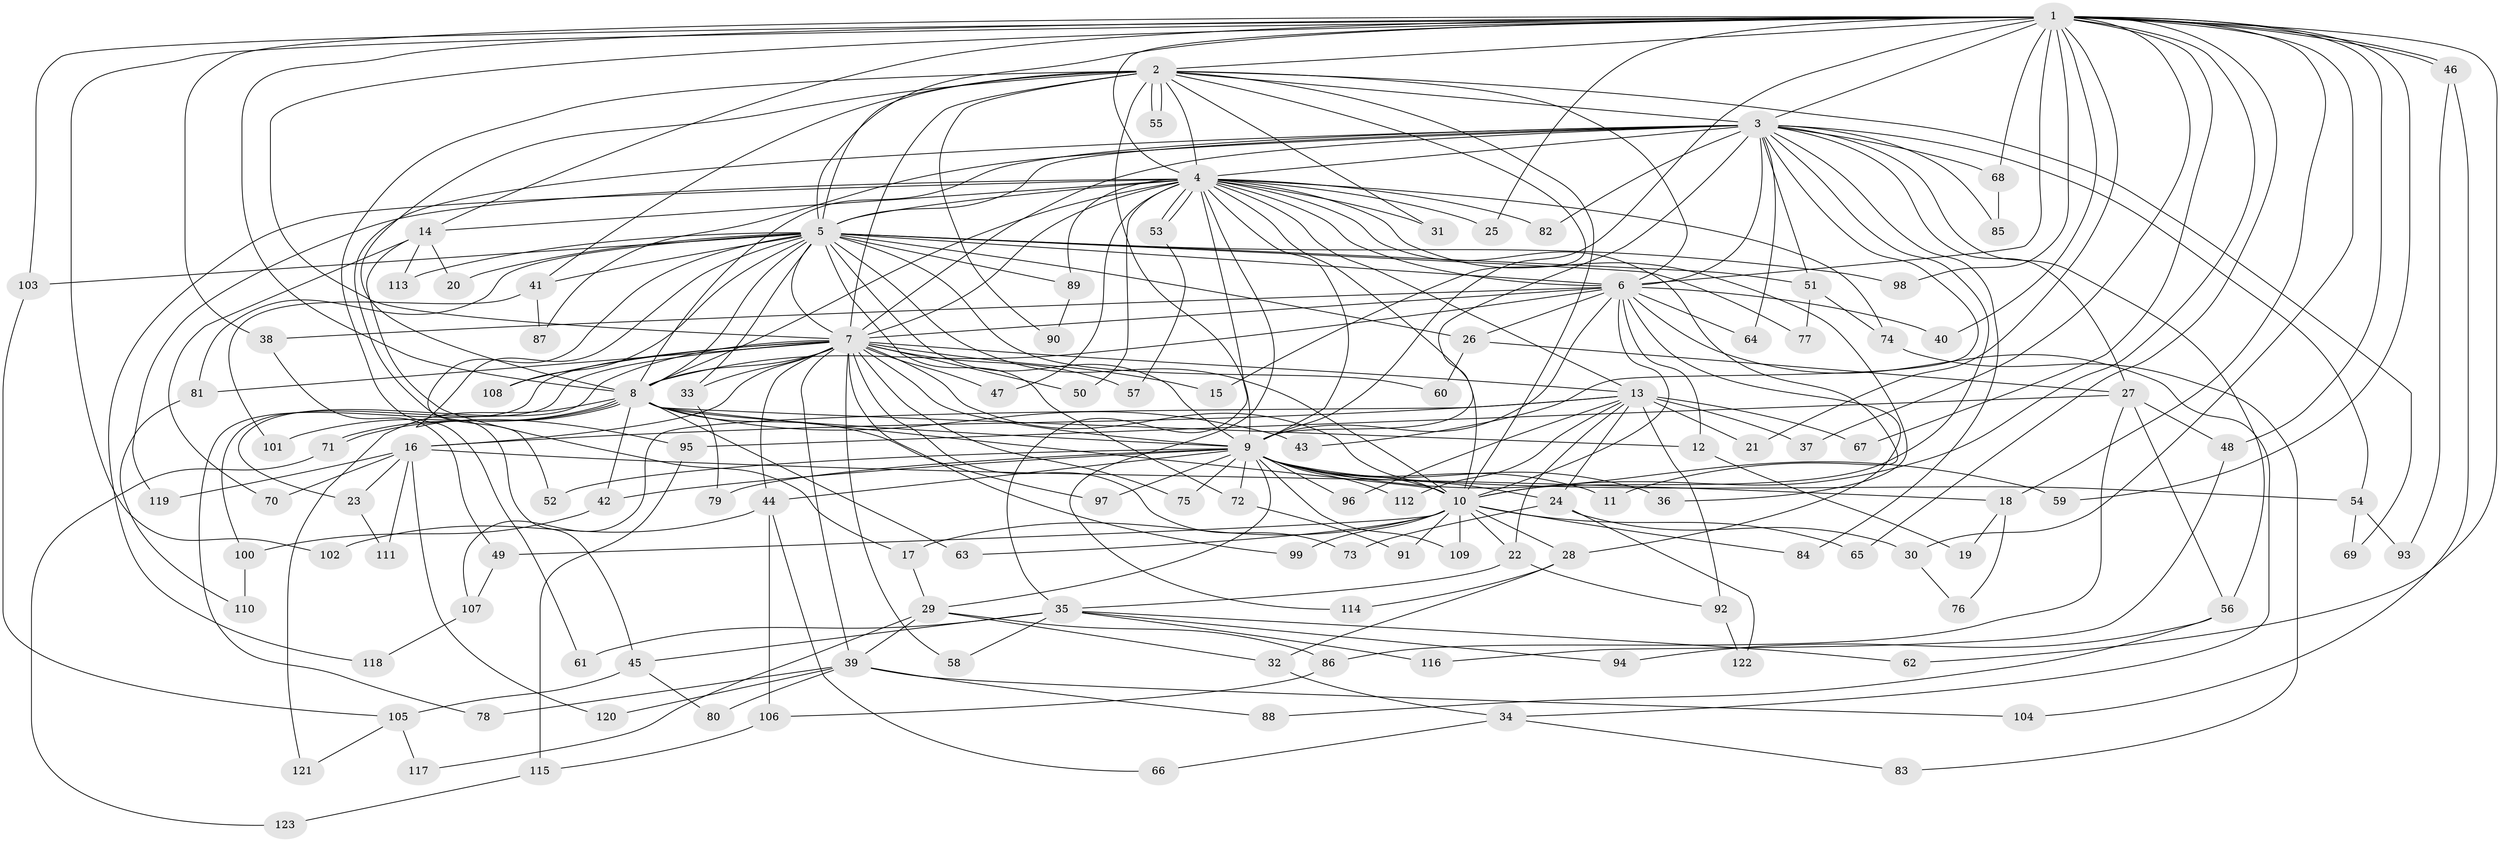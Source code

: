 // coarse degree distribution, {25: 0.010752688172043012, 26: 0.010752688172043012, 23: 0.043010752688172046, 15: 0.010752688172043012, 22: 0.010752688172043012, 2: 0.5053763440860215, 3: 0.1827956989247312, 12: 0.010752688172043012, 6: 0.010752688172043012, 8: 0.021505376344086023, 4: 0.10752688172043011, 5: 0.03225806451612903, 7: 0.03225806451612903, 1: 0.010752688172043012}
// Generated by graph-tools (version 1.1) at 2025/23/03/03/25 07:23:38]
// undirected, 123 vertices, 271 edges
graph export_dot {
graph [start="1"]
  node [color=gray90,style=filled];
  1;
  2;
  3;
  4;
  5;
  6;
  7;
  8;
  9;
  10;
  11;
  12;
  13;
  14;
  15;
  16;
  17;
  18;
  19;
  20;
  21;
  22;
  23;
  24;
  25;
  26;
  27;
  28;
  29;
  30;
  31;
  32;
  33;
  34;
  35;
  36;
  37;
  38;
  39;
  40;
  41;
  42;
  43;
  44;
  45;
  46;
  47;
  48;
  49;
  50;
  51;
  52;
  53;
  54;
  55;
  56;
  57;
  58;
  59;
  60;
  61;
  62;
  63;
  64;
  65;
  66;
  67;
  68;
  69;
  70;
  71;
  72;
  73;
  74;
  75;
  76;
  77;
  78;
  79;
  80;
  81;
  82;
  83;
  84;
  85;
  86;
  87;
  88;
  89;
  90;
  91;
  92;
  93;
  94;
  95;
  96;
  97;
  98;
  99;
  100;
  101;
  102;
  103;
  104;
  105;
  106;
  107;
  108;
  109;
  110;
  111;
  112;
  113;
  114;
  115;
  116;
  117;
  118;
  119;
  120;
  121;
  122;
  123;
  1 -- 2;
  1 -- 3;
  1 -- 4;
  1 -- 5;
  1 -- 6;
  1 -- 7;
  1 -- 8;
  1 -- 9;
  1 -- 10;
  1 -- 14;
  1 -- 18;
  1 -- 21;
  1 -- 25;
  1 -- 30;
  1 -- 37;
  1 -- 38;
  1 -- 40;
  1 -- 46;
  1 -- 46;
  1 -- 48;
  1 -- 59;
  1 -- 62;
  1 -- 65;
  1 -- 67;
  1 -- 68;
  1 -- 98;
  1 -- 102;
  1 -- 103;
  2 -- 3;
  2 -- 4;
  2 -- 5;
  2 -- 6;
  2 -- 7;
  2 -- 8;
  2 -- 9;
  2 -- 10;
  2 -- 15;
  2 -- 31;
  2 -- 41;
  2 -- 55;
  2 -- 55;
  2 -- 61;
  2 -- 69;
  2 -- 90;
  3 -- 4;
  3 -- 5;
  3 -- 6;
  3 -- 7;
  3 -- 8;
  3 -- 9;
  3 -- 10;
  3 -- 27;
  3 -- 43;
  3 -- 45;
  3 -- 51;
  3 -- 54;
  3 -- 56;
  3 -- 64;
  3 -- 68;
  3 -- 82;
  3 -- 84;
  3 -- 85;
  3 -- 87;
  4 -- 5;
  4 -- 6;
  4 -- 7;
  4 -- 8;
  4 -- 9;
  4 -- 10;
  4 -- 11;
  4 -- 13;
  4 -- 14;
  4 -- 25;
  4 -- 31;
  4 -- 35;
  4 -- 36;
  4 -- 47;
  4 -- 50;
  4 -- 53;
  4 -- 53;
  4 -- 74;
  4 -- 82;
  4 -- 89;
  4 -- 114;
  4 -- 118;
  4 -- 119;
  5 -- 6;
  5 -- 7;
  5 -- 8;
  5 -- 9;
  5 -- 10;
  5 -- 20;
  5 -- 26;
  5 -- 33;
  5 -- 41;
  5 -- 51;
  5 -- 52;
  5 -- 60;
  5 -- 72;
  5 -- 77;
  5 -- 81;
  5 -- 89;
  5 -- 95;
  5 -- 98;
  5 -- 103;
  5 -- 108;
  5 -- 113;
  6 -- 7;
  6 -- 8;
  6 -- 9;
  6 -- 10;
  6 -- 12;
  6 -- 26;
  6 -- 28;
  6 -- 34;
  6 -- 38;
  6 -- 40;
  6 -- 64;
  7 -- 8;
  7 -- 9;
  7 -- 10;
  7 -- 13;
  7 -- 15;
  7 -- 16;
  7 -- 23;
  7 -- 33;
  7 -- 39;
  7 -- 44;
  7 -- 47;
  7 -- 50;
  7 -- 57;
  7 -- 58;
  7 -- 73;
  7 -- 75;
  7 -- 78;
  7 -- 81;
  7 -- 99;
  7 -- 100;
  7 -- 108;
  8 -- 9;
  8 -- 10;
  8 -- 12;
  8 -- 42;
  8 -- 43;
  8 -- 63;
  8 -- 71;
  8 -- 71;
  8 -- 97;
  8 -- 101;
  8 -- 121;
  9 -- 10;
  9 -- 11;
  9 -- 24;
  9 -- 29;
  9 -- 36;
  9 -- 42;
  9 -- 44;
  9 -- 52;
  9 -- 54;
  9 -- 59;
  9 -- 72;
  9 -- 75;
  9 -- 79;
  9 -- 96;
  9 -- 97;
  9 -- 109;
  9 -- 112;
  10 -- 17;
  10 -- 22;
  10 -- 28;
  10 -- 49;
  10 -- 63;
  10 -- 65;
  10 -- 84;
  10 -- 91;
  10 -- 99;
  10 -- 109;
  12 -- 19;
  13 -- 16;
  13 -- 21;
  13 -- 22;
  13 -- 24;
  13 -- 37;
  13 -- 67;
  13 -- 92;
  13 -- 96;
  13 -- 107;
  13 -- 112;
  14 -- 17;
  14 -- 20;
  14 -- 70;
  14 -- 113;
  16 -- 18;
  16 -- 23;
  16 -- 70;
  16 -- 111;
  16 -- 119;
  16 -- 120;
  17 -- 29;
  18 -- 19;
  18 -- 76;
  22 -- 35;
  22 -- 92;
  23 -- 111;
  24 -- 30;
  24 -- 73;
  24 -- 122;
  26 -- 27;
  26 -- 60;
  27 -- 48;
  27 -- 56;
  27 -- 86;
  27 -- 95;
  28 -- 32;
  28 -- 114;
  29 -- 32;
  29 -- 39;
  29 -- 86;
  29 -- 117;
  30 -- 76;
  32 -- 34;
  33 -- 79;
  34 -- 66;
  34 -- 83;
  35 -- 45;
  35 -- 58;
  35 -- 61;
  35 -- 62;
  35 -- 94;
  35 -- 116;
  38 -- 49;
  39 -- 78;
  39 -- 80;
  39 -- 88;
  39 -- 104;
  39 -- 120;
  41 -- 87;
  41 -- 101;
  42 -- 100;
  44 -- 66;
  44 -- 102;
  44 -- 106;
  45 -- 80;
  45 -- 105;
  46 -- 93;
  46 -- 104;
  48 -- 116;
  49 -- 107;
  51 -- 74;
  51 -- 77;
  53 -- 57;
  54 -- 69;
  54 -- 93;
  56 -- 88;
  56 -- 94;
  68 -- 85;
  71 -- 123;
  72 -- 91;
  74 -- 83;
  81 -- 110;
  86 -- 106;
  89 -- 90;
  92 -- 122;
  95 -- 115;
  100 -- 110;
  103 -- 105;
  105 -- 117;
  105 -- 121;
  106 -- 115;
  107 -- 118;
  115 -- 123;
}
